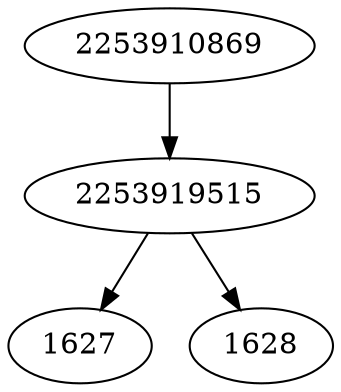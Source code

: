 strict digraph  {
2253919515;
1627;
1628;
2253910869;
2253919515 -> 1627;
2253919515 -> 1628;
2253910869 -> 2253919515;
}
